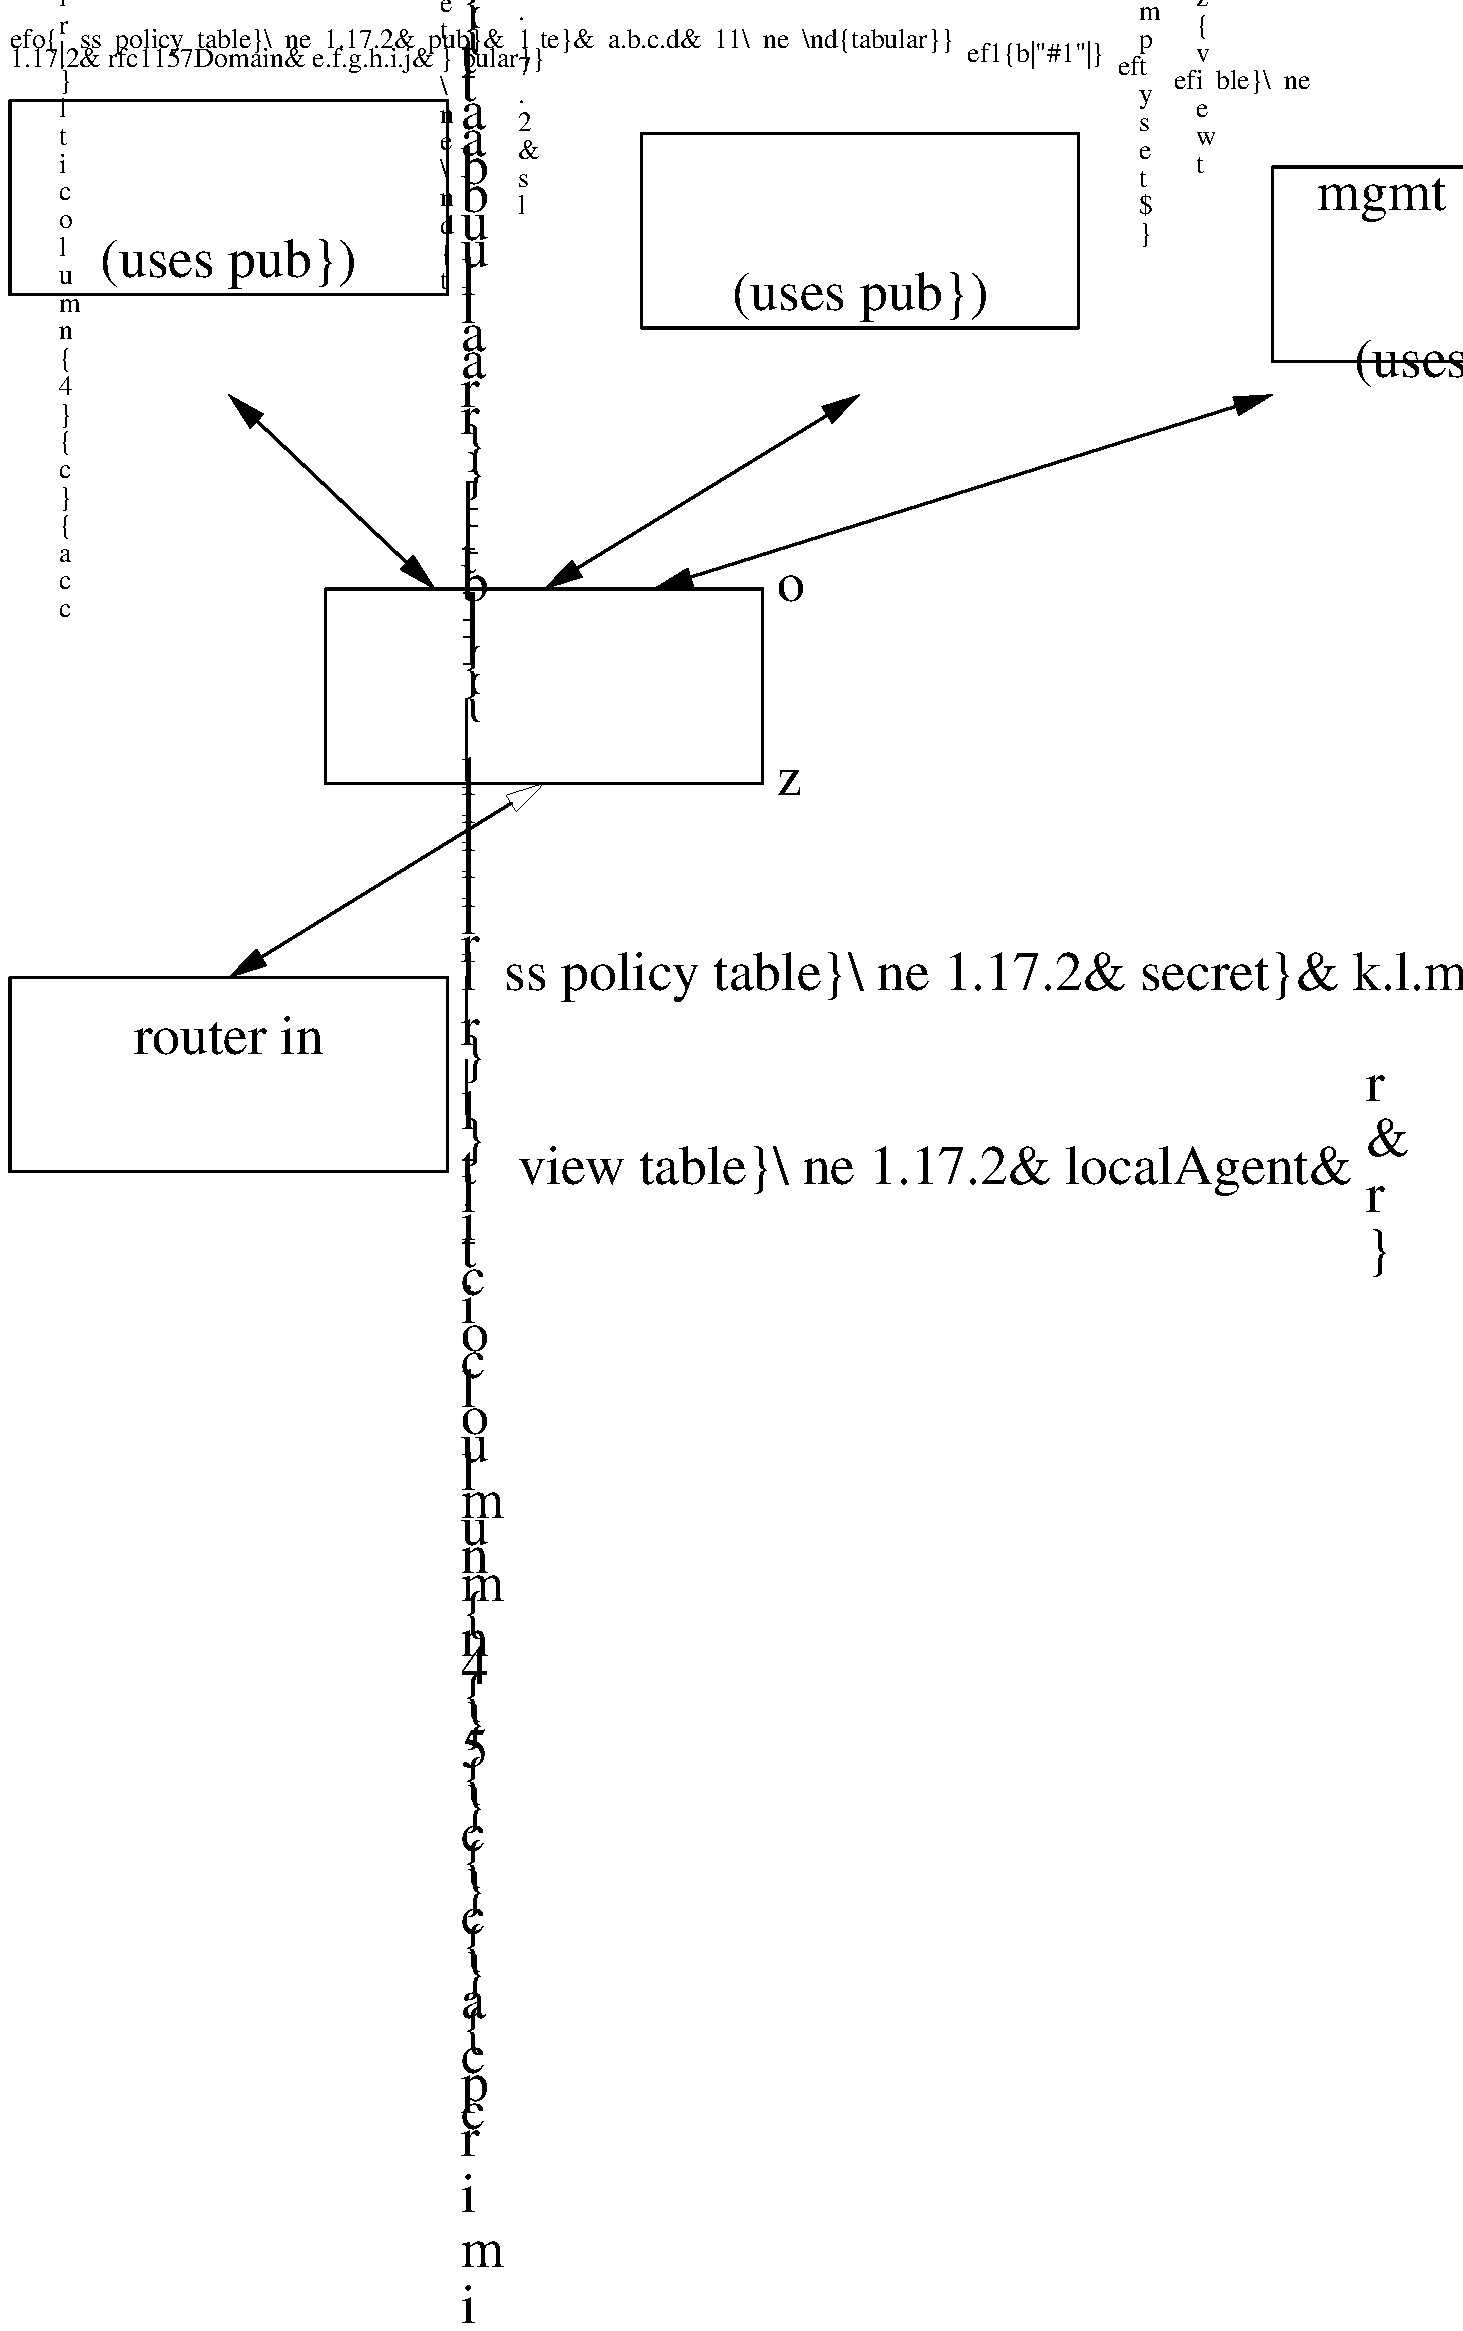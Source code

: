\def\foo{\begin{tabular}[t]{|lllr|} \multicolumn{4}{c}{access policy table}\\ \hline 1.17.2& \vb{pub}& \bar& 3\\ 1.17.2& \vb{slate}& a.b.c.d& 11\\ \hline \end{tabular}}
\def\vb#1{\verb|"#1"|}
\def\bar{$\emptyset$}
\def\baz{\begin{tabular}[b]{|llllr|} \multicolumn{5}{c}{primitive view table}\\ \hline 1.17.2& rfc1157Domain& e.f.g.h.i.j& \bar& \vb{secret}\\ \hline\end{tabular}}
.PS 8.5i
.ps 20
##
boxwid	=	3*boxwid/2
## figure S-29
B1:	box \
		"Enterprise \#1 INOC" "" "(uses \vb{pub})"
B2:	box with .w at (B1.e.x+linewid, B1.e.y) \
		"Enterprise \#2 INOC" "" "(uses \vb{pub})"
B3:	box with .w at (B2.e.x+linewid, B2.e.y) \
		"mgmt station in" "" "Enterprise \#3" "" "(uses \vb{slate})"
##
B4:	box with .n at ((B1.s.x+B2.s.x)/2, B2.s.y-lineht) \
		"Enterprise \#3 INOC"
	line <- -> from B1.s to (B4.n.x-boxwid/4, B4.n.y)
	line <- -> from B2.s to B4.n
	line <- -> from B3.sw to (B4.n.x+boxwid/4, B4.n.y)
	move to B4.ne; \
	"\ \foo" ljust
	move to B4.se; \
	"\ \baz" ljust
##
B5:	box with .n at (B1.s.x, B4.s.y-lineht) \
		"router in" "" "Enterprise \#3"
	line <- -> from B4.s to B5.n
	move to B5.ne; \
	"\ \begin{tabular}[t]{|lllr|} \multicolumn{4}{c}{access policy table}\\ \hline 1.17.2& \vb{secret}& k.l.m.n& 11\\ \hline \end{tabular}" ljust
	move to B5.se; \
	"\ \begin{tabular}[b]{|llllr|} \multicolumn{5}{c}{primitive view table}\\ \hline 1.17.2& localAgent& \bar& \bar& \bar\\ \hline\end{tabular}" ljust
##
.PE
